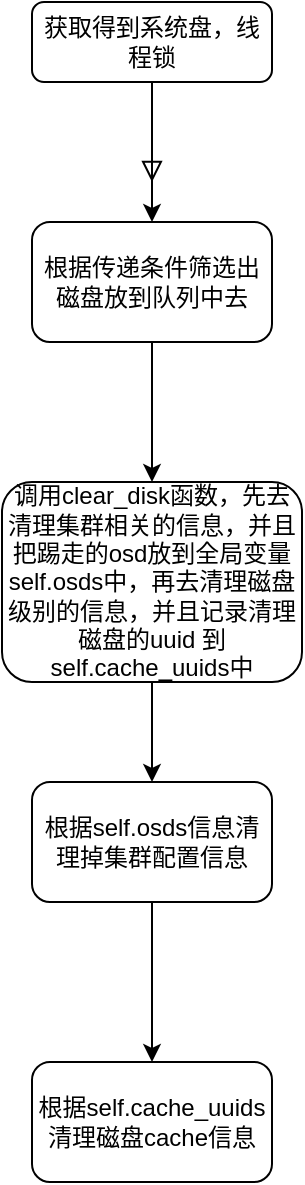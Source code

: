 <mxfile version="20.8.13" type="github">
  <diagram id="C5RBs43oDa-KdzZeNtuy" name="Page-1">
    <mxGraphModel dx="1434" dy="764" grid="1" gridSize="10" guides="1" tooltips="1" connect="1" arrows="1" fold="1" page="1" pageScale="1" pageWidth="827" pageHeight="1169" math="0" shadow="0">
      <root>
        <mxCell id="WIyWlLk6GJQsqaUBKTNV-0" />
        <mxCell id="WIyWlLk6GJQsqaUBKTNV-1" parent="WIyWlLk6GJQsqaUBKTNV-0" />
        <mxCell id="tXyCLjno2CrrBulp7vzh-0" value="" style="rounded=0;html=1;jettySize=auto;orthogonalLoop=1;fontSize=11;endArrow=block;endFill=0;endSize=8;strokeWidth=1;shadow=0;labelBackgroundColor=none;edgeStyle=orthogonalEdgeStyle;" edge="1" parent="WIyWlLk6GJQsqaUBKTNV-1" source="tXyCLjno2CrrBulp7vzh-2">
          <mxGeometry relative="1" as="geometry">
            <mxPoint x="380" y="170" as="targetPoint" />
          </mxGeometry>
        </mxCell>
        <mxCell id="tXyCLjno2CrrBulp7vzh-1" value="" style="edgeStyle=orthogonalEdgeStyle;rounded=0;orthogonalLoop=1;jettySize=auto;html=1;" edge="1" parent="WIyWlLk6GJQsqaUBKTNV-1" source="tXyCLjno2CrrBulp7vzh-2" target="tXyCLjno2CrrBulp7vzh-4">
          <mxGeometry relative="1" as="geometry" />
        </mxCell>
        <mxCell id="tXyCLjno2CrrBulp7vzh-2" value="获取得到系统盘，线程锁" style="rounded=1;whiteSpace=wrap;html=1;fontSize=12;glass=0;strokeWidth=1;shadow=0;" vertex="1" parent="WIyWlLk6GJQsqaUBKTNV-1">
          <mxGeometry x="320" y="80" width="120" height="40" as="geometry" />
        </mxCell>
        <mxCell id="tXyCLjno2CrrBulp7vzh-3" value="" style="edgeStyle=orthogonalEdgeStyle;rounded=0;orthogonalLoop=1;jettySize=auto;html=1;" edge="1" parent="WIyWlLk6GJQsqaUBKTNV-1" source="tXyCLjno2CrrBulp7vzh-4" target="tXyCLjno2CrrBulp7vzh-6">
          <mxGeometry relative="1" as="geometry" />
        </mxCell>
        <mxCell id="tXyCLjno2CrrBulp7vzh-4" value="根据传递条件筛选出磁盘放到队列中去" style="whiteSpace=wrap;html=1;rounded=1;glass=0;strokeWidth=1;shadow=0;" vertex="1" parent="WIyWlLk6GJQsqaUBKTNV-1">
          <mxGeometry x="320" y="190" width="120" height="60" as="geometry" />
        </mxCell>
        <mxCell id="tXyCLjno2CrrBulp7vzh-5" value="" style="edgeStyle=orthogonalEdgeStyle;rounded=0;orthogonalLoop=1;jettySize=auto;html=1;" edge="1" parent="WIyWlLk6GJQsqaUBKTNV-1" source="tXyCLjno2CrrBulp7vzh-6" target="tXyCLjno2CrrBulp7vzh-7">
          <mxGeometry relative="1" as="geometry" />
        </mxCell>
        <mxCell id="tXyCLjno2CrrBulp7vzh-6" value="调用clear_disk函数，先去清理集群相关的信息，并且把踢走的osd放到全局变量self.osds中，再去清理磁盘级别的信息，并且记录清理磁盘的uuid 到self.cache_uuids中" style="whiteSpace=wrap;html=1;rounded=1;glass=0;strokeWidth=1;shadow=0;" vertex="1" parent="WIyWlLk6GJQsqaUBKTNV-1">
          <mxGeometry x="305" y="320" width="150" height="100" as="geometry" />
        </mxCell>
        <mxCell id="tXyCLjno2CrrBulp7vzh-9" value="" style="edgeStyle=orthogonalEdgeStyle;rounded=0;orthogonalLoop=1;jettySize=auto;html=1;" edge="1" parent="WIyWlLk6GJQsqaUBKTNV-1" source="tXyCLjno2CrrBulp7vzh-7" target="tXyCLjno2CrrBulp7vzh-8">
          <mxGeometry relative="1" as="geometry" />
        </mxCell>
        <mxCell id="tXyCLjno2CrrBulp7vzh-7" value="根据self.osds信息清理掉集群配置信息" style="whiteSpace=wrap;html=1;rounded=1;glass=0;strokeWidth=1;shadow=0;" vertex="1" parent="WIyWlLk6GJQsqaUBKTNV-1">
          <mxGeometry x="320" y="470" width="120" height="60" as="geometry" />
        </mxCell>
        <mxCell id="tXyCLjno2CrrBulp7vzh-8" value="根据self.cache_uuids清理磁盘cache信息" style="whiteSpace=wrap;html=1;rounded=1;glass=0;strokeWidth=1;shadow=0;" vertex="1" parent="WIyWlLk6GJQsqaUBKTNV-1">
          <mxGeometry x="320" y="610" width="120" height="60" as="geometry" />
        </mxCell>
      </root>
    </mxGraphModel>
  </diagram>
</mxfile>
